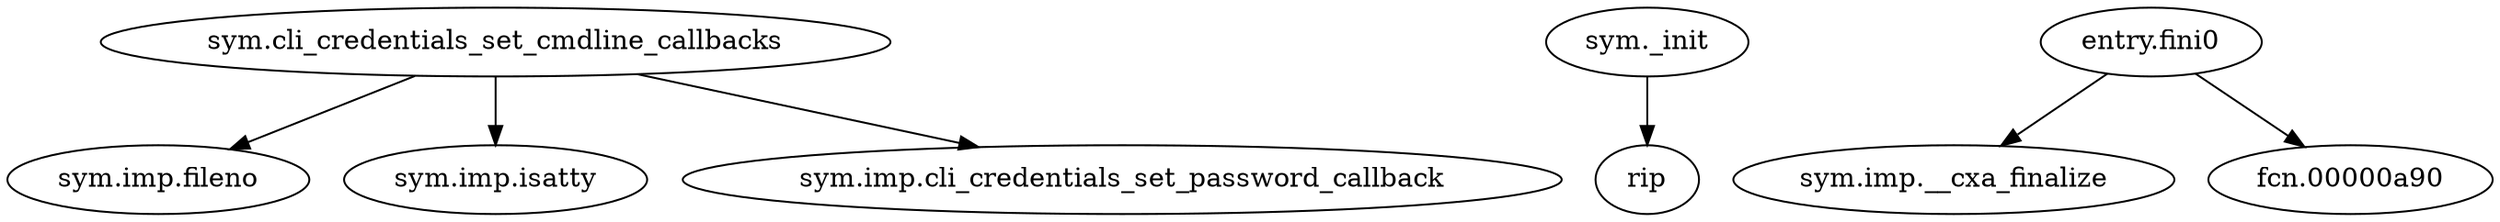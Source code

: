 digraph code {
  "0x00000bd0" [label="sym.cli_credentials_set_cmdline_callbacks"];
  "0x00000bd0" -> "0x00000a00";
  "0x00000a00" [label="sym.imp.fileno"];
  "0x00000bd0" -> "0x000009e0";
  "0x000009e0" [label="sym.imp.isatty"];
  "0x00000bd0" -> "0x000009f0";
  "0x000009f0" [label="sym.imp.cli_credentials_set_password_callback"];
  "0x000009b8" [label="sym._init"];
  "0x000009b8" -> "0x00000a70";
  "0x00000a70" [label="rip"];
  "0x00000b00" [label="entry.fini0"];
  "0x00000b00" -> "0x00000a50";
  "0x00000a50" [label="sym.imp.__cxa_finalize"];
  "0x00000b00" -> "0x00000a90";
  "0x00000a90" [label="fcn.00000a90"];
}